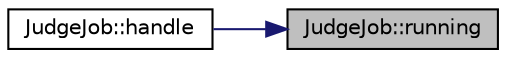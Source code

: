 digraph "JudgeJob::running"
{
 // LATEX_PDF_SIZE
  edge [fontname="Helvetica",fontsize="10",labelfontname="Helvetica",labelfontsize="10"];
  node [fontname="Helvetica",fontsize="10",shape=record];
  rankdir="RL";
  Node86 [label="JudgeJob::running",height=0.2,width=0.4,color="black", fillcolor="grey75", style="filled", fontcolor="black",tooltip="进入当前 job 的执行流程，并返回执行结果。"];
  Node86 -> Node87 [dir="back",color="midnightblue",fontsize="10",style="solid",fontname="Helvetica"];
  Node87 [label="JudgeJob::handle",height=0.2,width=0.4,color="black", fillcolor="white", style="filled",URL="$class_judge_job.html#a6fe58f9fcacc9ba6461e97f1a3ac76a3",tooltip="本 Job 的处理函数。整个 job 的工作入口，包括编译执行判题等内容"];
}
